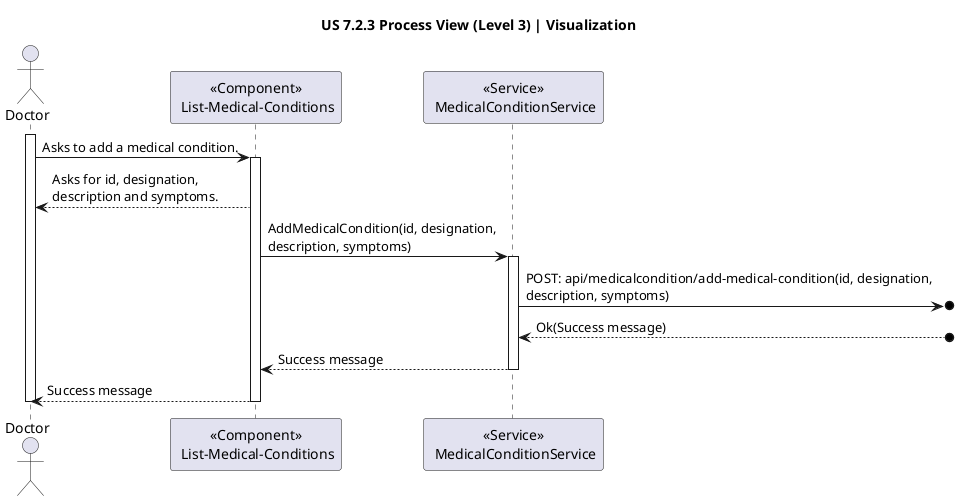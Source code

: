@startuml
title "US 7.2.3 Process View (Level 3) | Visualization"

actor Doctor
participant "<<Component>>\n List-Medical-Conditions" as USER
participant "<<Service>>\n MedicalConditionService" as SERV

activate Doctor
    Doctor -> USER : Asks to add a medical condition.
    activate USER
        USER --> Doctor: Asks for id, designation,\ndescription and symptoms.
        USER -> SERV : AddMedicalCondition(id, designation,\ndescription, symptoms)
        activate SERV
            SERV ->o] : POST: api/medicalcondition/add-medical-condition(id, designation,\ndescription, symptoms)
            SERV <--o] : Ok(Success message)
            SERV --> USER : Success message
        deactivate SERV
        USER --> Doctor : Success message
    deactivate USER
deactivate Doctor
@enduml